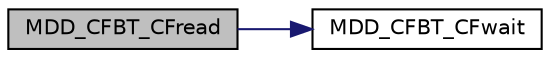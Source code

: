 digraph "MDD_CFBT_CFread"
{
  edge [fontname="Helvetica",fontsize="10",labelfontname="Helvetica",labelfontsize="10"];
  node [fontname="Helvetica",fontsize="10",shape=record];
  rankdir="LR";
  Node1 [label="MDD_CFBT_CFread",height=0.2,width=0.4,color="black", fillcolor="grey75", style="filled", fontcolor="black"];
  Node1 -> Node2 [color="midnightblue",fontsize="10",style="solid"];
  Node2 [label="MDD_CFBT_CFwait",height=0.2,width=0.4,color="black", fillcolor="white", style="filled",URL="$_c_f-_bit_01transaction_8c.html#a760749cb805dc17eef5fe99a0c9fb846"];
}
